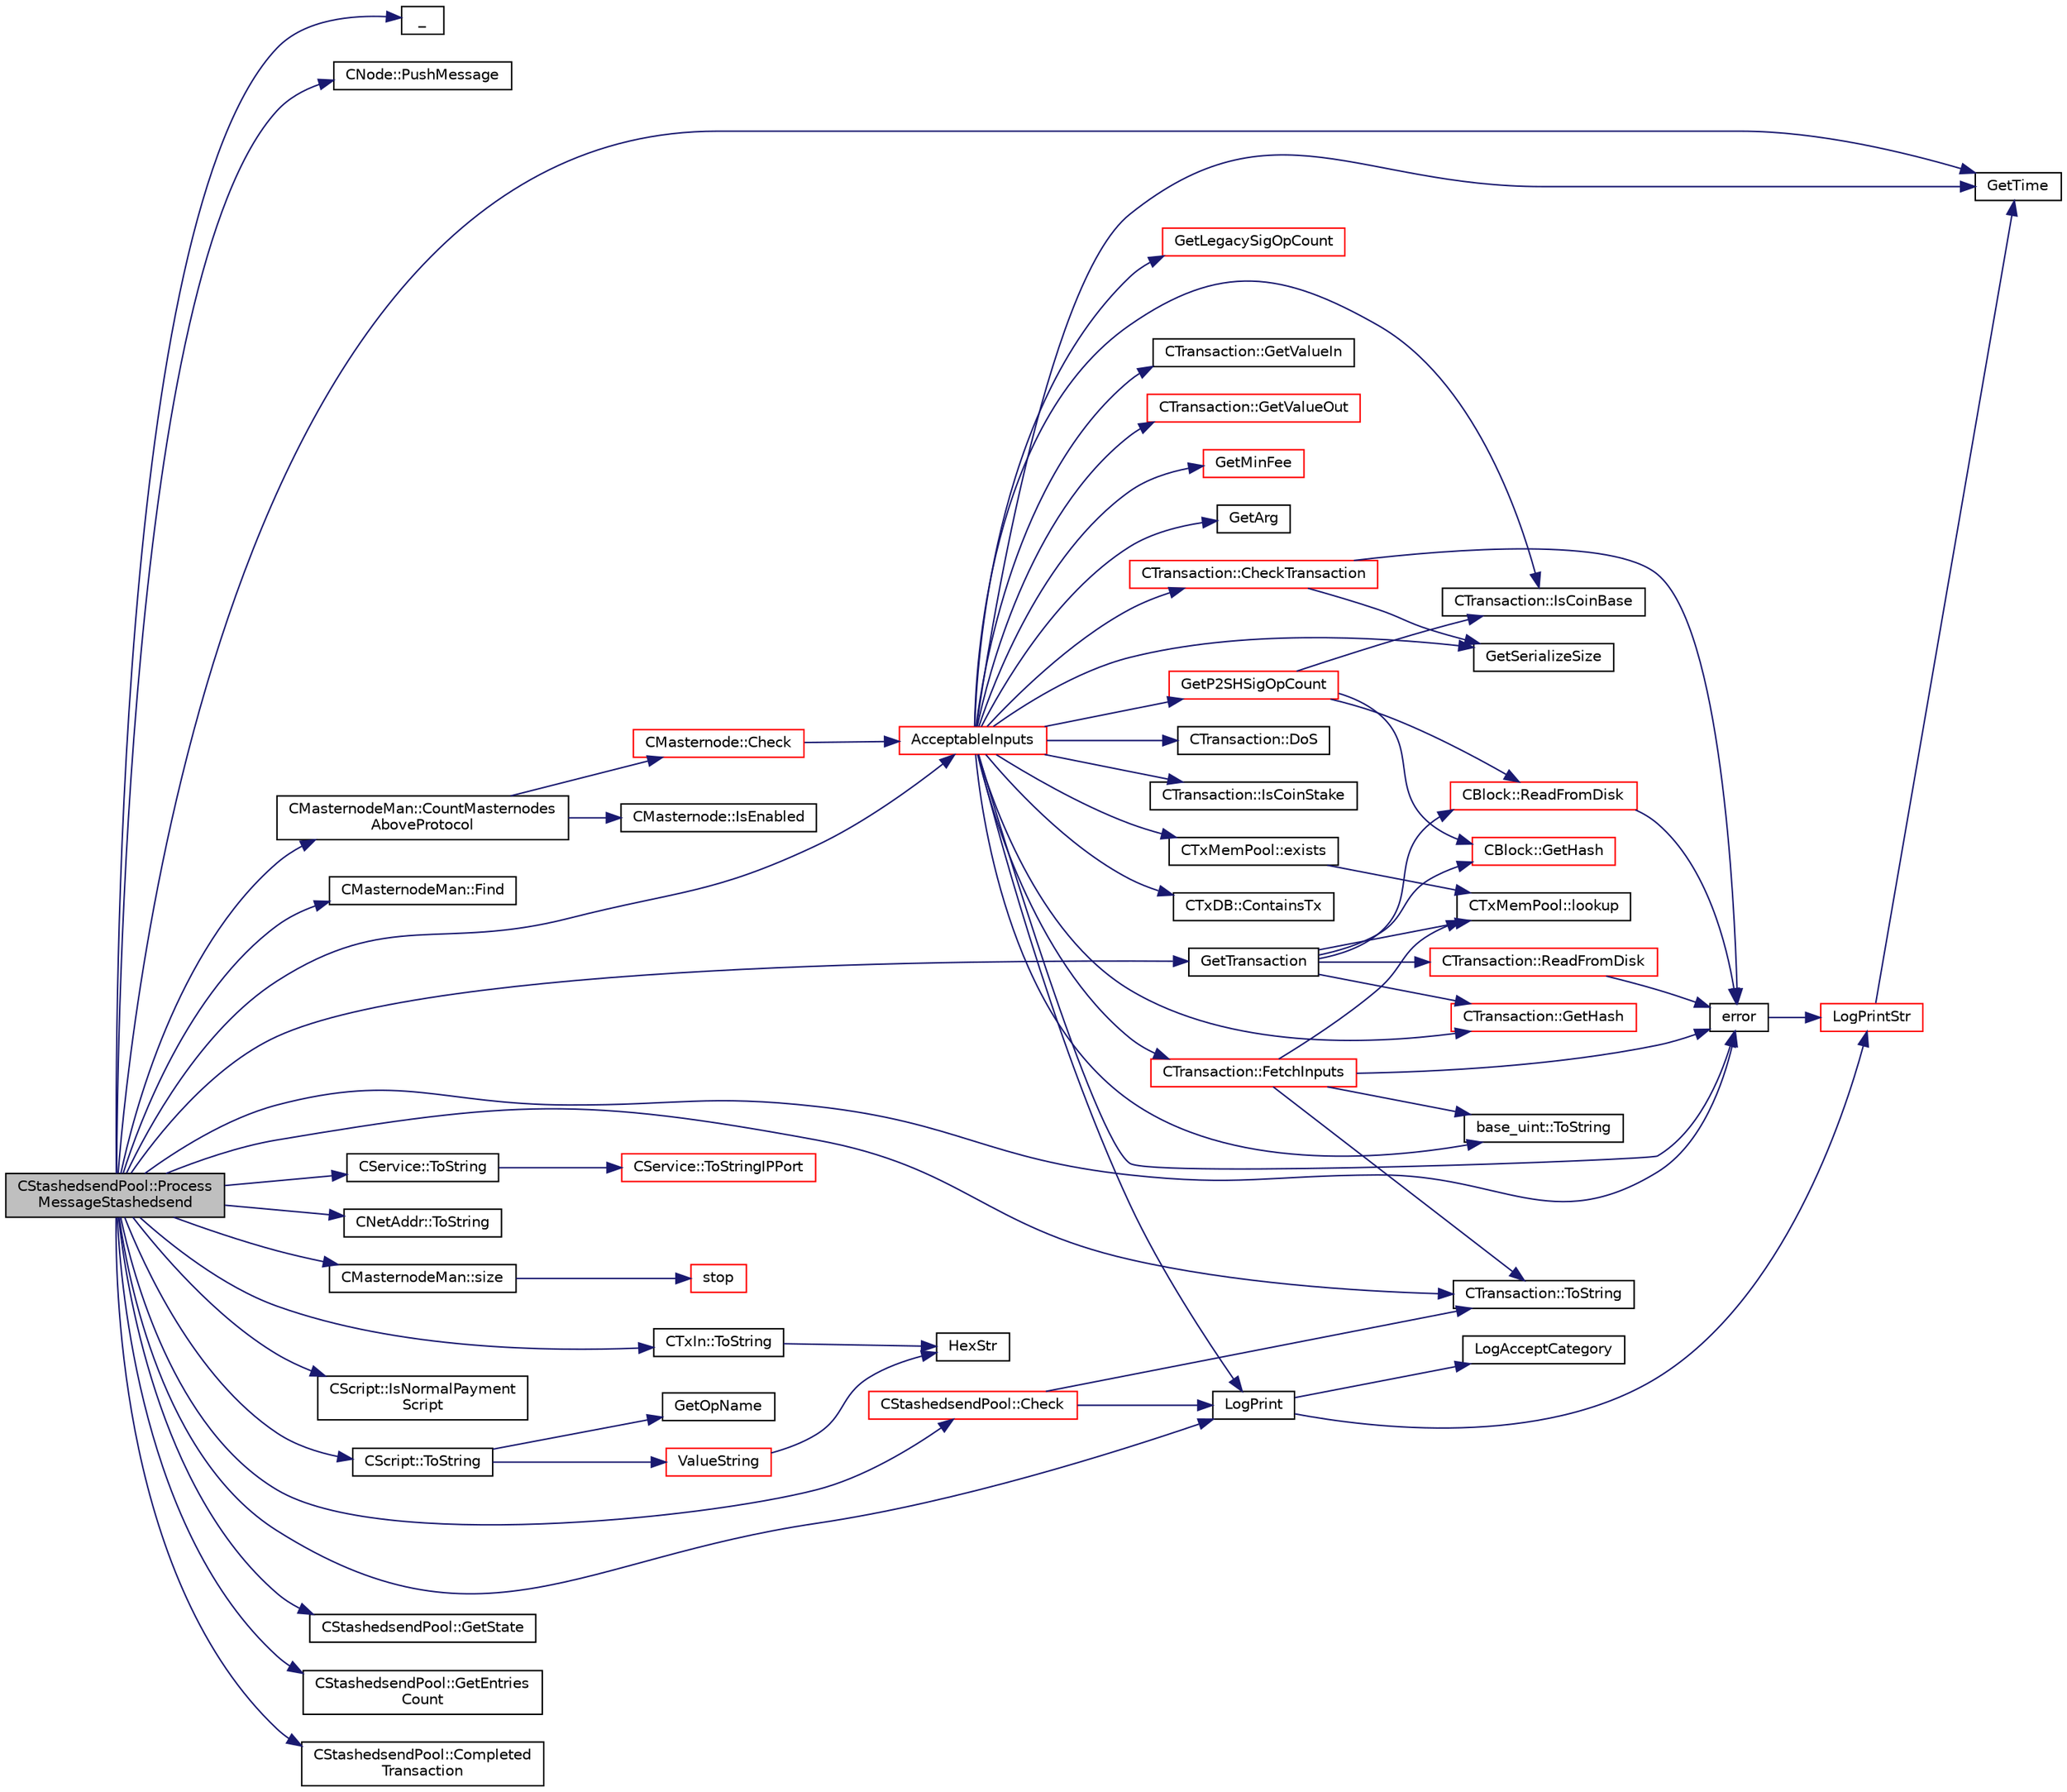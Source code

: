 digraph "CStashedsendPool::ProcessMessageStashedsend"
{
  edge [fontname="Helvetica",fontsize="10",labelfontname="Helvetica",labelfontsize="10"];
  node [fontname="Helvetica",fontsize="10",shape=record];
  rankdir="LR";
  Node2106 [label="CStashedsendPool::Process\lMessageStashedsend",height=0.2,width=0.4,color="black", fillcolor="grey75", style="filled", fontcolor="black"];
  Node2106 -> Node2107 [color="midnightblue",fontsize="10",style="solid",fontname="Helvetica"];
  Node2107 [label="_",height=0.2,width=0.4,color="black", fillcolor="white", style="filled",URL="$d9/d6d/ui__interface_8h.html#aad133bb6103b53cebf03fd01e2f11ba1",tooltip="Translation function: Call Translate signal on UI interface, which returns a boost::optional result..."];
  Node2106 -> Node2108 [color="midnightblue",fontsize="10",style="solid",fontname="Helvetica"];
  Node2108 [label="CNode::PushMessage",height=0.2,width=0.4,color="black", fillcolor="white", style="filled",URL="$d1/d64/class_c_node.html#a204fda3d33404cb37698c085b1583ab2"];
  Node2106 -> Node2109 [color="midnightblue",fontsize="10",style="solid",fontname="Helvetica"];
  Node2109 [label="error",height=0.2,width=0.4,color="black", fillcolor="white", style="filled",URL="$d8/d3c/util_8h.html#af8985880cf4ef26df0a5aa2ffcb76662"];
  Node2109 -> Node2110 [color="midnightblue",fontsize="10",style="solid",fontname="Helvetica"];
  Node2110 [label="LogPrintStr",height=0.2,width=0.4,color="red", fillcolor="white", style="filled",URL="$d8/d3c/util_8h.html#afd4c3002b2797c0560adddb6af3ca1da"];
  Node2110 -> Node2118 [color="midnightblue",fontsize="10",style="solid",fontname="Helvetica"];
  Node2118 [label="GetTime",height=0.2,width=0.4,color="black", fillcolor="white", style="filled",URL="$df/d2d/util_8cpp.html#a46fac5fba8ba905b5f9acb364f5d8c6f"];
  Node2106 -> Node2119 [color="midnightblue",fontsize="10",style="solid",fontname="Helvetica"];
  Node2119 [label="CMasternodeMan::Find",height=0.2,width=0.4,color="black", fillcolor="white", style="filled",URL="$dc/d6b/class_c_masternode_man.html#aade63e2fbea916e7051819015ef31dc5"];
  Node2106 -> Node2120 [color="midnightblue",fontsize="10",style="solid",fontname="Helvetica"];
  Node2120 [label="CMasternodeMan::CountMasternodes\lAboveProtocol",height=0.2,width=0.4,color="black", fillcolor="white", style="filled",URL="$dc/d6b/class_c_masternode_man.html#a26f97dd108171cfaf20951a5d133c156"];
  Node2120 -> Node2121 [color="midnightblue",fontsize="10",style="solid",fontname="Helvetica"];
  Node2121 [label="CMasternode::Check",height=0.2,width=0.4,color="red", fillcolor="white", style="filled",URL="$d6/dac/class_c_masternode.html#a6c5f883b797298678c1cf814faab09a5"];
  Node2121 -> Node2123 [color="midnightblue",fontsize="10",style="solid",fontname="Helvetica"];
  Node2123 [label="AcceptableInputs",height=0.2,width=0.4,color="red", fillcolor="white", style="filled",URL="$df/d0a/main_8cpp.html#a05dc3f6629734b6d3a233a00e0333aac"];
  Node2123 -> Node2124 [color="midnightblue",fontsize="10",style="solid",fontname="Helvetica"];
  Node2124 [label="CTransaction::CheckTransaction",height=0.2,width=0.4,color="red", fillcolor="white", style="filled",URL="$df/d43/class_c_transaction.html#a2104329681e2749baeeaaf47c0af482d"];
  Node2124 -> Node2109 [color="midnightblue",fontsize="10",style="solid",fontname="Helvetica"];
  Node2124 -> Node2125 [color="midnightblue",fontsize="10",style="solid",fontname="Helvetica"];
  Node2125 [label="GetSerializeSize",height=0.2,width=0.4,color="black", fillcolor="white", style="filled",URL="$df/d9d/serialize_8h.html#a48239e478ae730373d1984fe304ca025"];
  Node2123 -> Node2109 [color="midnightblue",fontsize="10",style="solid",fontname="Helvetica"];
  Node2123 -> Node2129 [color="midnightblue",fontsize="10",style="solid",fontname="Helvetica"];
  Node2129 [label="CTransaction::IsCoinBase",height=0.2,width=0.4,color="black", fillcolor="white", style="filled",URL="$df/d43/class_c_transaction.html#a96256e8ac1bf79ad9c057e48c41132dd"];
  Node2123 -> Node2130 [color="midnightblue",fontsize="10",style="solid",fontname="Helvetica"];
  Node2130 [label="CTransaction::DoS",height=0.2,width=0.4,color="black", fillcolor="white", style="filled",URL="$df/d43/class_c_transaction.html#ae5f57b4b90e5a179bb359bdf72fba753"];
  Node2123 -> Node2131 [color="midnightblue",fontsize="10",style="solid",fontname="Helvetica"];
  Node2131 [label="CTransaction::IsCoinStake",height=0.2,width=0.4,color="black", fillcolor="white", style="filled",URL="$df/d43/class_c_transaction.html#ace4278a41a296d40dcf5fb2b9cf007ec"];
  Node2123 -> Node2132 [color="midnightblue",fontsize="10",style="solid",fontname="Helvetica"];
  Node2132 [label="CTransaction::GetHash",height=0.2,width=0.4,color="red", fillcolor="white", style="filled",URL="$df/d43/class_c_transaction.html#a0b46d80e82ca324e82c2ce3fc1492bfa"];
  Node2123 -> Node2135 [color="midnightblue",fontsize="10",style="solid",fontname="Helvetica"];
  Node2135 [label="CTxMemPool::exists",height=0.2,width=0.4,color="black", fillcolor="white", style="filled",URL="$db/d98/class_c_tx_mem_pool.html#a8b7a13b5289ab839d4460f41a7da9789"];
  Node2135 -> Node2136 [color="midnightblue",fontsize="10",style="solid",fontname="Helvetica"];
  Node2136 [label="CTxMemPool::lookup",height=0.2,width=0.4,color="black", fillcolor="white", style="filled",URL="$db/d98/class_c_tx_mem_pool.html#ad6d9966cdeb4b6586f7186e709b4e77e"];
  Node2123 -> Node2137 [color="midnightblue",fontsize="10",style="solid",fontname="Helvetica"];
  Node2137 [label="CTxDB::ContainsTx",height=0.2,width=0.4,color="black", fillcolor="white", style="filled",URL="$d9/d8d/class_c_tx_d_b.html#a09b87317101ed16b6ad99794279f4c2d"];
  Node2123 -> Node2138 [color="midnightblue",fontsize="10",style="solid",fontname="Helvetica"];
  Node2138 [label="CTransaction::FetchInputs",height=0.2,width=0.4,color="red", fillcolor="white", style="filled",URL="$df/d43/class_c_transaction.html#a5a4967303d3b588a120687f3ed1f4b0a",tooltip="Fetch from memory and/or disk. "];
  Node2138 -> Node2109 [color="midnightblue",fontsize="10",style="solid",fontname="Helvetica"];
  Node2138 -> Node2140 [color="midnightblue",fontsize="10",style="solid",fontname="Helvetica"];
  Node2140 [label="base_uint::ToString",height=0.2,width=0.4,color="black", fillcolor="white", style="filled",URL="$da/df7/classbase__uint.html#acccba4d9d51a0c36261718ca0cbb293b"];
  Node2138 -> Node2136 [color="midnightblue",fontsize="10",style="solid",fontname="Helvetica"];
  Node2138 -> Node2141 [color="midnightblue",fontsize="10",style="solid",fontname="Helvetica"];
  Node2141 [label="CTransaction::ToString",height=0.2,width=0.4,color="black", fillcolor="white", style="filled",URL="$df/d43/class_c_transaction.html#a80370923c3ac828de68919295d5d0659"];
  Node2123 -> Node2140 [color="midnightblue",fontsize="10",style="solid",fontname="Helvetica"];
  Node2123 -> Node2142 [color="midnightblue",fontsize="10",style="solid",fontname="Helvetica"];
  Node2142 [label="GetLegacySigOpCount",height=0.2,width=0.4,color="red", fillcolor="white", style="filled",URL="$df/d0a/main_8cpp.html#ad2eaf4f8542c12ea9ee1183609cc6d1a",tooltip="Count ECDSA signature operations the old-fashioned (pre-0.6) way. "];
  Node2123 -> Node2144 [color="midnightblue",fontsize="10",style="solid",fontname="Helvetica"];
  Node2144 [label="GetP2SHSigOpCount",height=0.2,width=0.4,color="red", fillcolor="white", style="filled",URL="$df/d0a/main_8cpp.html#a519cfd439598a8bf64fe5503aa74cfcb",tooltip="Count ECDSA signature operations in pay-to-script-hash inputs. "];
  Node2144 -> Node2129 [color="midnightblue",fontsize="10",style="solid",fontname="Helvetica"];
  Node2144 -> Node2147 [color="midnightblue",fontsize="10",style="solid",fontname="Helvetica"];
  Node2147 [label="CBlock::ReadFromDisk",height=0.2,width=0.4,color="red", fillcolor="white", style="filled",URL="$d3/d51/class_c_block.html#a77a1b1e9902e1e557d762f5a5f325cd8"];
  Node2147 -> Node2109 [color="midnightblue",fontsize="10",style="solid",fontname="Helvetica"];
  Node2144 -> Node2153 [color="midnightblue",fontsize="10",style="solid",fontname="Helvetica"];
  Node2153 [label="CBlock::GetHash",height=0.2,width=0.4,color="red", fillcolor="white", style="filled",URL="$d3/d51/class_c_block.html#a681acf1fa72ec2ed6c83ea5afc14e0f3"];
  Node2123 -> Node2158 [color="midnightblue",fontsize="10",style="solid",fontname="Helvetica"];
  Node2158 [label="CTransaction::GetValueIn",height=0.2,width=0.4,color="black", fillcolor="white", style="filled",URL="$df/d43/class_c_transaction.html#a50051cce0d44bc4ea2018625101dc1b6",tooltip="Amount of ions coming in to this transaction Note that lightweight clients may not know anything besi..."];
  Node2123 -> Node2159 [color="midnightblue",fontsize="10",style="solid",fontname="Helvetica"];
  Node2159 [label="CTransaction::GetValueOut",height=0.2,width=0.4,color="red", fillcolor="white", style="filled",URL="$df/d43/class_c_transaction.html#a9ce7d94c68adb37627d82669b83a7c59",tooltip="Amount of ions spent by this transaction. "];
  Node2123 -> Node2125 [color="midnightblue",fontsize="10",style="solid",fontname="Helvetica"];
  Node2123 -> Node2160 [color="midnightblue",fontsize="10",style="solid",fontname="Helvetica"];
  Node2160 [label="GetMinFee",height=0.2,width=0.4,color="red", fillcolor="white", style="filled",URL="$df/d0a/main_8cpp.html#a95215e52b78d3270b416dc7b83a306fe"];
  Node2123 -> Node2118 [color="midnightblue",fontsize="10",style="solid",fontname="Helvetica"];
  Node2123 -> Node2161 [color="midnightblue",fontsize="10",style="solid",fontname="Helvetica"];
  Node2161 [label="GetArg",height=0.2,width=0.4,color="black", fillcolor="white", style="filled",URL="$df/d2d/util_8cpp.html#a24f685720bf40370e5bd2a192ad50cd8",tooltip="Return string argument or default value. "];
  Node2123 -> Node2162 [color="midnightblue",fontsize="10",style="solid",fontname="Helvetica"];
  Node2162 [label="LogPrint",height=0.2,width=0.4,color="black", fillcolor="white", style="filled",URL="$d8/d3c/util_8h.html#aab1f837a2366f424bdc996fdf6352171"];
  Node2162 -> Node2163 [color="midnightblue",fontsize="10",style="solid",fontname="Helvetica"];
  Node2163 [label="LogAcceptCategory",height=0.2,width=0.4,color="black", fillcolor="white", style="filled",URL="$d8/d3c/util_8h.html#a343d2a13efe00125f78d25dafb0a8d98"];
  Node2162 -> Node2110 [color="midnightblue",fontsize="10",style="solid",fontname="Helvetica"];
  Node2120 -> Node2229 [color="midnightblue",fontsize="10",style="solid",fontname="Helvetica"];
  Node2229 [label="CMasternode::IsEnabled",height=0.2,width=0.4,color="black", fillcolor="white", style="filled",URL="$d6/dac/class_c_masternode.html#a08782379f6ba10e9087b39f0cef19bce"];
  Node2106 -> Node2230 [color="midnightblue",fontsize="10",style="solid",fontname="Helvetica"];
  Node2230 [label="CService::ToString",height=0.2,width=0.4,color="black", fillcolor="white", style="filled",URL="$d3/dcc/class_c_service.html#a225473158bc07c87a6a862160d73cfea"];
  Node2230 -> Node2231 [color="midnightblue",fontsize="10",style="solid",fontname="Helvetica"];
  Node2231 [label="CService::ToStringIPPort",height=0.2,width=0.4,color="red", fillcolor="white", style="filled",URL="$d3/dcc/class_c_service.html#a224204c838b12eeb49ca7eabe6f75004"];
  Node2106 -> Node2242 [color="midnightblue",fontsize="10",style="solid",fontname="Helvetica"];
  Node2242 [label="CNetAddr::ToString",height=0.2,width=0.4,color="black", fillcolor="white", style="filled",URL="$d3/dc3/class_c_net_addr.html#a474ea3874554fe3b79f607fdef97c243"];
  Node2106 -> Node2162 [color="midnightblue",fontsize="10",style="solid",fontname="Helvetica"];
  Node2106 -> Node2243 [color="midnightblue",fontsize="10",style="solid",fontname="Helvetica"];
  Node2243 [label="CMasternodeMan::size",height=0.2,width=0.4,color="black", fillcolor="white", style="filled",URL="$dc/d6b/class_c_masternode_man.html#a794ebfab7b09b51619a14d07306d817e"];
  Node2243 -> Node2244 [color="midnightblue",fontsize="10",style="solid",fontname="Helvetica"];
  Node2244 [label="stop",height=0.2,width=0.4,color="red", fillcolor="white", style="filled",URL="$d6/d76/rpcserver_8cpp.html#a7ed4eb27f00f40cee8c15108916e8d71"];
  Node2106 -> Node2118 [color="midnightblue",fontsize="10",style="solid",fontname="Helvetica"];
  Node2106 -> Node2246 [color="midnightblue",fontsize="10",style="solid",fontname="Helvetica"];
  Node2246 [label="CScript::ToString",height=0.2,width=0.4,color="black", fillcolor="white", style="filled",URL="$d9/d4b/class_c_script.html#a75ea7216fa3b083fe7efffe72704c3b7"];
  Node2246 -> Node2247 [color="midnightblue",fontsize="10",style="solid",fontname="Helvetica"];
  Node2247 [label="ValueString",height=0.2,width=0.4,color="red", fillcolor="white", style="filled",URL="$dd/d0f/script_8cpp.html#ab545c0a3638ba9151370e91fac78f48d"];
  Node2247 -> Node2248 [color="midnightblue",fontsize="10",style="solid",fontname="Helvetica"];
  Node2248 [label="HexStr",height=0.2,width=0.4,color="black", fillcolor="white", style="filled",URL="$d8/d3c/util_8h.html#ace13a819ca4e98c22847d26b3b357e75"];
  Node2246 -> Node2249 [color="midnightblue",fontsize="10",style="solid",fontname="Helvetica"];
  Node2249 [label="GetOpName",height=0.2,width=0.4,color="black", fillcolor="white", style="filled",URL="$dd/d0f/script_8cpp.html#a573587022d52d3542eb6fbf5a1190489"];
  Node2106 -> Node2250 [color="midnightblue",fontsize="10",style="solid",fontname="Helvetica"];
  Node2250 [label="CScript::IsNormalPayment\lScript",height=0.2,width=0.4,color="black", fillcolor="white", style="filled",URL="$d9/d4b/class_c_script.html#a4bebedf75cc256220cd7be25a6c95fe7"];
  Node2106 -> Node2251 [color="midnightblue",fontsize="10",style="solid",fontname="Helvetica"];
  Node2251 [label="CTxIn::ToString",height=0.2,width=0.4,color="black", fillcolor="white", style="filled",URL="$de/da8/class_c_tx_in.html#a9f3dcba8a979ca7007448f8ad1d3c4c1"];
  Node2251 -> Node2248 [color="midnightblue",fontsize="10",style="solid",fontname="Helvetica"];
  Node2106 -> Node2252 [color="midnightblue",fontsize="10",style="solid",fontname="Helvetica"];
  Node2252 [label="GetTransaction",height=0.2,width=0.4,color="black", fillcolor="white", style="filled",URL="$df/d0a/main_8cpp.html#a7d2a4633e4e0e8e4cb9c881d45a496b5"];
  Node2252 -> Node2136 [color="midnightblue",fontsize="10",style="solid",fontname="Helvetica"];
  Node2252 -> Node2253 [color="midnightblue",fontsize="10",style="solid",fontname="Helvetica"];
  Node2253 [label="CTransaction::ReadFromDisk",height=0.2,width=0.4,color="red", fillcolor="white", style="filled",URL="$df/d43/class_c_transaction.html#ad9d526afecbd816c385343f60c5352fd"];
  Node2253 -> Node2109 [color="midnightblue",fontsize="10",style="solid",fontname="Helvetica"];
  Node2252 -> Node2147 [color="midnightblue",fontsize="10",style="solid",fontname="Helvetica"];
  Node2252 -> Node2153 [color="midnightblue",fontsize="10",style="solid",fontname="Helvetica"];
  Node2252 -> Node2132 [color="midnightblue",fontsize="10",style="solid",fontname="Helvetica"];
  Node2106 -> Node2141 [color="midnightblue",fontsize="10",style="solid",fontname="Helvetica"];
  Node2106 -> Node2123 [color="midnightblue",fontsize="10",style="solid",fontname="Helvetica"];
  Node2106 -> Node2256 [color="midnightblue",fontsize="10",style="solid",fontname="Helvetica"];
  Node2256 [label="CStashedsendPool::Check",height=0.2,width=0.4,color="red", fillcolor="white", style="filled",URL="$dd/d8a/class_c_stashedsend_pool.html#ac6a378dea440454d792bbb2f998e935e",tooltip="Check for process in Stashedsend. "];
  Node2256 -> Node2162 [color="midnightblue",fontsize="10",style="solid",fontname="Helvetica"];
  Node2256 -> Node2141 [color="midnightblue",fontsize="10",style="solid",fontname="Helvetica"];
  Node2106 -> Node2259 [color="midnightblue",fontsize="10",style="solid",fontname="Helvetica"];
  Node2259 [label="CStashedsendPool::GetState",height=0.2,width=0.4,color="black", fillcolor="white", style="filled",URL="$dd/d8a/class_c_stashedsend_pool.html#a8495972549755a6095fe93a8d437e610"];
  Node2106 -> Node2260 [color="midnightblue",fontsize="10",style="solid",fontname="Helvetica"];
  Node2260 [label="CStashedsendPool::GetEntries\lCount",height=0.2,width=0.4,color="black", fillcolor="white", style="filled",URL="$dd/d8a/class_c_stashedsend_pool.html#a4b3abba5fd126a3b73cc4e20bde91d55"];
  Node2106 -> Node2261 [color="midnightblue",fontsize="10",style="solid",fontname="Helvetica"];
  Node2261 [label="CStashedsendPool::Completed\lTransaction",height=0.2,width=0.4,color="black", fillcolor="white", style="filled",URL="$dd/d8a/class_c_stashedsend_pool.html#ac839314a7aba08f3dece58321efcdfd0"];
}
